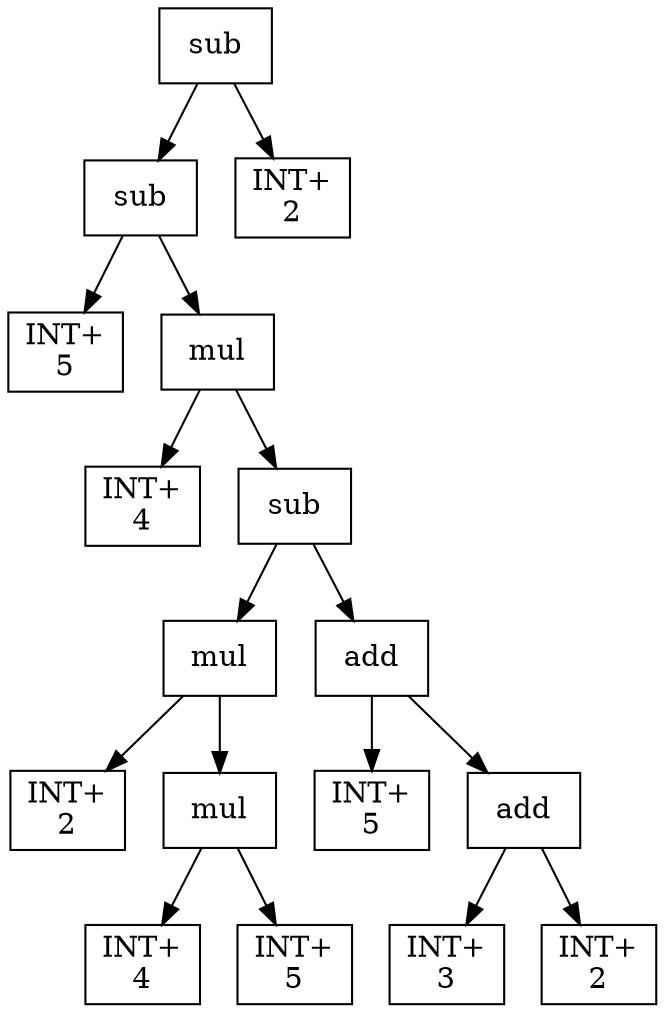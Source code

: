 digraph expr {
  node [shape=box];
  n1 [label="sub"];
  n2 [label="sub"];
  n3 [label="INT+\n5"];
  n4 [label="mul"];
  n5 [label="INT+\n4"];
  n6 [label="sub"];
  n7 [label="mul"];
  n8 [label="INT+\n2"];
  n9 [label="mul"];
  n10 [label="INT+\n4"];
  n11 [label="INT+\n5"];
  n9 -> n10;
  n9 -> n11;
  n7 -> n8;
  n7 -> n9;
  n12 [label="add"];
  n13 [label="INT+\n5"];
  n14 [label="add"];
  n15 [label="INT+\n3"];
  n16 [label="INT+\n2"];
  n14 -> n15;
  n14 -> n16;
  n12 -> n13;
  n12 -> n14;
  n6 -> n7;
  n6 -> n12;
  n4 -> n5;
  n4 -> n6;
  n2 -> n3;
  n2 -> n4;
  n17 [label="INT+\n2"];
  n1 -> n2;
  n1 -> n17;
}